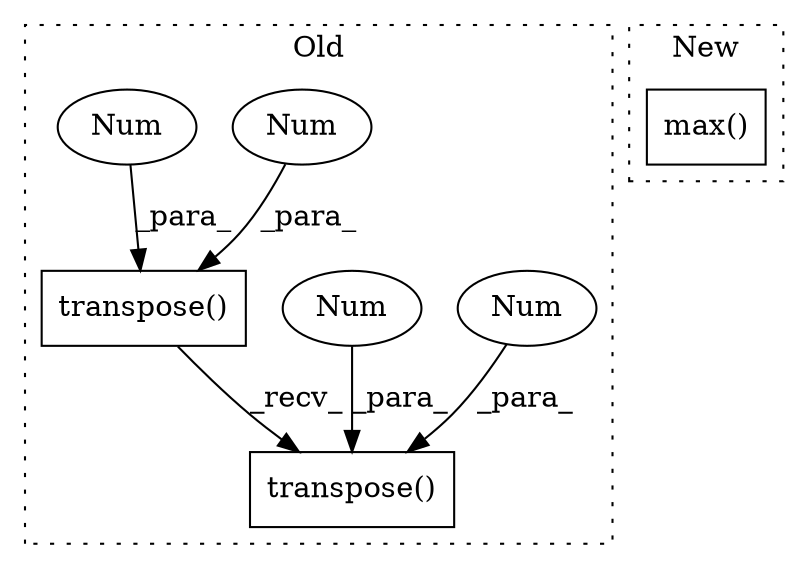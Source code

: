 digraph G {
subgraph cluster0 {
1 [label="transpose()" a="75" s="18285,18323" l="28,1" shape="box"];
3 [label="Num" a="76" s="18313" l="1" shape="ellipse"];
4 [label="Num" a="76" s="18319" l="1" shape="ellipse"];
5 [label="transpose()" a="75" s="18088,18113" l="18,1" shape="box"];
6 [label="Num" a="76" s="18112" l="1" shape="ellipse"];
7 [label="Num" a="76" s="18109" l="1" shape="ellipse"];
label = "Old";
style="dotted";
}
subgraph cluster1 {
2 [label="max()" a="75" s="17714" l="24" shape="box"];
label = "New";
style="dotted";
}
3 -> 1 [label="_para_"];
4 -> 1 [label="_para_"];
5 -> 1 [label="_recv_"];
6 -> 5 [label="_para_"];
7 -> 5 [label="_para_"];
}